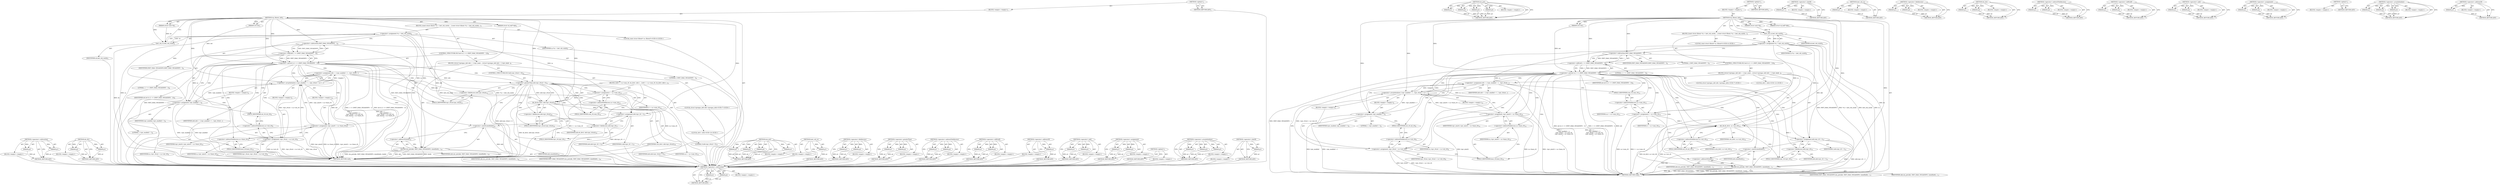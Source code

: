 digraph "&lt;operator&gt;.sizeOf" {
vulnerable_118 [label=<(METHOD,&lt;operator&gt;.subtraction)>];
vulnerable_119 [label=<(PARAM,p1)>];
vulnerable_120 [label=<(PARAM,p2)>];
vulnerable_121 [label=<(BLOCK,&lt;empty&gt;,&lt;empty&gt;)>];
vulnerable_122 [label=<(METHOD_RETURN,ANY)>];
vulnerable_144 [label=<(METHOD,nla_put)>];
vulnerable_145 [label=<(PARAM,p1)>];
vulnerable_146 [label=<(PARAM,p2)>];
vulnerable_147 [label=<(PARAM,p3)>];
vulnerable_148 [label=<(PARAM,p4)>];
vulnerable_149 [label=<(BLOCK,&lt;empty&gt;,&lt;empty&gt;)>];
vulnerable_150 [label=<(METHOD_RETURN,ANY)>];
vulnerable_6 [label=<(METHOD,&lt;global&gt;)<SUB>1</SUB>>];
vulnerable_7 [label=<(BLOCK,&lt;empty&gt;,&lt;empty&gt;)<SUB>1</SUB>>];
vulnerable_8 [label=<(METHOD,tcp_illinois_info)<SUB>1</SUB>>];
vulnerable_9 [label=<(PARAM,struct sock *sk)<SUB>1</SUB>>];
vulnerable_10 [label=<(PARAM,u32 ext)<SUB>1</SUB>>];
vulnerable_11 [label=<(PARAM,struct sk_buff *skb)<SUB>2</SUB>>];
vulnerable_12 [label=<(BLOCK,{
	const struct illinois *ca = inet_csk_ca(sk);...,{
	const struct illinois *ca = inet_csk_ca(sk);...)<SUB>3</SUB>>];
vulnerable_13 [label="<(LOCAL,const struct illinois* ca: illinois*)<SUB>4</SUB>>"];
vulnerable_14 [label=<(&lt;operator&gt;.assignment,*ca = inet_csk_ca(sk))<SUB>4</SUB>>];
vulnerable_15 [label=<(IDENTIFIER,ca,*ca = inet_csk_ca(sk))<SUB>4</SUB>>];
vulnerable_16 [label=<(inet_csk_ca,inet_csk_ca(sk))<SUB>4</SUB>>];
vulnerable_17 [label=<(IDENTIFIER,sk,inet_csk_ca(sk))<SUB>4</SUB>>];
vulnerable_18 [label=<(CONTROL_STRUCTURE,IF,if (ext &amp; (1 &lt;&lt; (INET_DIAG_VEGASINFO - 1))))<SUB>6</SUB>>];
vulnerable_19 [label=<(&lt;operator&gt;.and,ext &amp; (1 &lt;&lt; (INET_DIAG_VEGASINFO - 1)))<SUB>6</SUB>>];
vulnerable_20 [label=<(IDENTIFIER,ext,ext &amp; (1 &lt;&lt; (INET_DIAG_VEGASINFO - 1)))<SUB>6</SUB>>];
vulnerable_21 [label=<(&lt;operator&gt;.shiftLeft,1 &lt;&lt; (INET_DIAG_VEGASINFO - 1))<SUB>6</SUB>>];
vulnerable_22 [label=<(LITERAL,1,1 &lt;&lt; (INET_DIAG_VEGASINFO - 1))<SUB>6</SUB>>];
vulnerable_23 [label=<(&lt;operator&gt;.subtraction,INET_DIAG_VEGASINFO - 1)<SUB>6</SUB>>];
vulnerable_24 [label=<(IDENTIFIER,INET_DIAG_VEGASINFO,INET_DIAG_VEGASINFO - 1)<SUB>6</SUB>>];
vulnerable_25 [label=<(LITERAL,1,INET_DIAG_VEGASINFO - 1)<SUB>6</SUB>>];
vulnerable_26 [label=<(BLOCK,{
		struct tcpvegas_info info = {
			.tcpv_enab...,{
		struct tcpvegas_info info = {
			.tcpv_enab...)<SUB>6</SUB>>];
vulnerable_27 [label="<(LOCAL,struct tcpvegas_info info: tcpvegas_info)<SUB>7</SUB>>"];
vulnerable_28 [label=<(&lt;operator&gt;.assignment,info = {
			.tcpv_enabled = 1,
 			.tcpv_rttcnt...)<SUB>7</SUB>>];
vulnerable_29 [label=<(IDENTIFIER,info,info = {
			.tcpv_enabled = 1,
 			.tcpv_rttcnt...)<SUB>7</SUB>>];
vulnerable_30 [label=<(&lt;operator&gt;.arrayInitializer,{
			.tcpv_enabled = 1,
 			.tcpv_rttcnt = ca-&gt;...)<SUB>7</SUB>>];
vulnerable_31 [label=<(BLOCK,&lt;empty&gt;,&lt;empty&gt;)<SUB>8</SUB>>];
vulnerable_32 [label=<(&lt;operator&gt;.assignment,.tcpv_enabled = 1)<SUB>8</SUB>>];
vulnerable_33 [label=<(IDENTIFIER,tcpv_enabled,.tcpv_enabled = 1)<SUB>8</SUB>>];
vulnerable_34 [label=<(LITERAL,1,.tcpv_enabled = 1)<SUB>8</SUB>>];
vulnerable_35 [label=<(BLOCK,&lt;empty&gt;,&lt;empty&gt;)<SUB>9</SUB>>];
vulnerable_36 [label=<(&lt;operator&gt;.assignment,.tcpv_rttcnt = ca-&gt;cnt_rtt)<SUB>9</SUB>>];
vulnerable_37 [label=<(IDENTIFIER,tcpv_rttcnt,.tcpv_rttcnt = ca-&gt;cnt_rtt)<SUB>9</SUB>>];
vulnerable_38 [label=<(&lt;operator&gt;.indirectFieldAccess,ca-&gt;cnt_rtt)<SUB>9</SUB>>];
vulnerable_39 [label=<(IDENTIFIER,ca,.tcpv_rttcnt = ca-&gt;cnt_rtt)<SUB>9</SUB>>];
vulnerable_40 [label=<(FIELD_IDENTIFIER,cnt_rtt,cnt_rtt)<SUB>9</SUB>>];
vulnerable_41 [label=<(BLOCK,&lt;empty&gt;,&lt;empty&gt;)<SUB>10</SUB>>];
vulnerable_42 [label=<(&lt;operator&gt;.assignment,.tcpv_minrtt = ca-&gt;base_rtt)<SUB>10</SUB>>];
vulnerable_43 [label=<(IDENTIFIER,tcpv_minrtt,.tcpv_minrtt = ca-&gt;base_rtt)<SUB>10</SUB>>];
vulnerable_44 [label=<(&lt;operator&gt;.indirectFieldAccess,ca-&gt;base_rtt)<SUB>10</SUB>>];
vulnerable_45 [label=<(IDENTIFIER,ca,.tcpv_minrtt = ca-&gt;base_rtt)<SUB>10</SUB>>];
vulnerable_46 [label=<(FIELD_IDENTIFIER,base_rtt,base_rtt)<SUB>10</SUB>>];
vulnerable_47 [label="<(LOCAL,u64 t: u64)<SUB>12</SUB>>"];
vulnerable_48 [label=<(&lt;operator&gt;.assignment,t = ca-&gt;sum_rtt)<SUB>12</SUB>>];
vulnerable_49 [label=<(IDENTIFIER,t,t = ca-&gt;sum_rtt)<SUB>12</SUB>>];
vulnerable_50 [label=<(&lt;operator&gt;.indirectFieldAccess,ca-&gt;sum_rtt)<SUB>12</SUB>>];
vulnerable_51 [label=<(IDENTIFIER,ca,t = ca-&gt;sum_rtt)<SUB>12</SUB>>];
vulnerable_52 [label=<(FIELD_IDENTIFIER,sum_rtt,sum_rtt)<SUB>12</SUB>>];
vulnerable_53 [label=<(do_div,do_div(t, ca-&gt;cnt_rtt))<SUB>14</SUB>>];
vulnerable_54 [label=<(IDENTIFIER,t,do_div(t, ca-&gt;cnt_rtt))<SUB>14</SUB>>];
vulnerable_55 [label=<(&lt;operator&gt;.indirectFieldAccess,ca-&gt;cnt_rtt)<SUB>14</SUB>>];
vulnerable_56 [label=<(IDENTIFIER,ca,do_div(t, ca-&gt;cnt_rtt))<SUB>14</SUB>>];
vulnerable_57 [label=<(FIELD_IDENTIFIER,cnt_rtt,cnt_rtt)<SUB>14</SUB>>];
vulnerable_58 [label=<(&lt;operator&gt;.assignment,info.tcpv_rtt = t)<SUB>15</SUB>>];
vulnerable_59 [label=<(&lt;operator&gt;.fieldAccess,info.tcpv_rtt)<SUB>15</SUB>>];
vulnerable_60 [label=<(IDENTIFIER,info,info.tcpv_rtt = t)<SUB>15</SUB>>];
vulnerable_61 [label=<(FIELD_IDENTIFIER,tcpv_rtt,tcpv_rtt)<SUB>15</SUB>>];
vulnerable_62 [label=<(IDENTIFIER,t,info.tcpv_rtt = t)<SUB>15</SUB>>];
vulnerable_63 [label=<(nla_put,nla_put(skb, INET_DIAG_VEGASINFO, sizeof(info),...)<SUB>17</SUB>>];
vulnerable_64 [label=<(IDENTIFIER,skb,nla_put(skb, INET_DIAG_VEGASINFO, sizeof(info),...)<SUB>17</SUB>>];
vulnerable_65 [label=<(IDENTIFIER,INET_DIAG_VEGASINFO,nla_put(skb, INET_DIAG_VEGASINFO, sizeof(info),...)<SUB>17</SUB>>];
vulnerable_66 [label=<(&lt;operator&gt;.sizeOf,sizeof(info))<SUB>17</SUB>>];
vulnerable_67 [label=<(IDENTIFIER,info,sizeof(info))<SUB>17</SUB>>];
vulnerable_68 [label=<(&lt;operator&gt;.addressOf,&amp;info)<SUB>17</SUB>>];
vulnerable_69 [label=<(IDENTIFIER,info,nla_put(skb, INET_DIAG_VEGASINFO, sizeof(info),...)<SUB>17</SUB>>];
vulnerable_70 [label=<(METHOD_RETURN,void)<SUB>1</SUB>>];
vulnerable_72 [label=<(METHOD_RETURN,ANY)<SUB>1</SUB>>];
vulnerable_151 [label=<(METHOD,&lt;operator&gt;.sizeOf)>];
vulnerable_152 [label=<(PARAM,p1)>];
vulnerable_153 [label=<(BLOCK,&lt;empty&gt;,&lt;empty&gt;)>];
vulnerable_154 [label=<(METHOD_RETURN,ANY)>];
vulnerable_104 [label=<(METHOD,inet_csk_ca)>];
vulnerable_105 [label=<(PARAM,p1)>];
vulnerable_106 [label=<(BLOCK,&lt;empty&gt;,&lt;empty&gt;)>];
vulnerable_107 [label=<(METHOD_RETURN,ANY)>];
vulnerable_139 [label=<(METHOD,&lt;operator&gt;.fieldAccess)>];
vulnerable_140 [label=<(PARAM,p1)>];
vulnerable_141 [label=<(PARAM,p2)>];
vulnerable_142 [label=<(BLOCK,&lt;empty&gt;,&lt;empty&gt;)>];
vulnerable_143 [label=<(METHOD_RETURN,ANY)>];
vulnerable_134 [label=<(METHOD,do_div)>];
vulnerable_135 [label=<(PARAM,p1)>];
vulnerable_136 [label=<(PARAM,p2)>];
vulnerable_137 [label=<(BLOCK,&lt;empty&gt;,&lt;empty&gt;)>];
vulnerable_138 [label=<(METHOD_RETURN,ANY)>];
vulnerable_129 [label=<(METHOD,&lt;operator&gt;.indirectFieldAccess)>];
vulnerable_130 [label=<(PARAM,p1)>];
vulnerable_131 [label=<(PARAM,p2)>];
vulnerable_132 [label=<(BLOCK,&lt;empty&gt;,&lt;empty&gt;)>];
vulnerable_133 [label=<(METHOD_RETURN,ANY)>];
vulnerable_113 [label=<(METHOD,&lt;operator&gt;.shiftLeft)>];
vulnerable_114 [label=<(PARAM,p1)>];
vulnerable_115 [label=<(PARAM,p2)>];
vulnerable_116 [label=<(BLOCK,&lt;empty&gt;,&lt;empty&gt;)>];
vulnerable_117 [label=<(METHOD_RETURN,ANY)>];
vulnerable_108 [label=<(METHOD,&lt;operator&gt;.and)>];
vulnerable_109 [label=<(PARAM,p1)>];
vulnerable_110 [label=<(PARAM,p2)>];
vulnerable_111 [label=<(BLOCK,&lt;empty&gt;,&lt;empty&gt;)>];
vulnerable_112 [label=<(METHOD_RETURN,ANY)>];
vulnerable_99 [label=<(METHOD,&lt;operator&gt;.assignment)>];
vulnerable_100 [label=<(PARAM,p1)>];
vulnerable_101 [label=<(PARAM,p2)>];
vulnerable_102 [label=<(BLOCK,&lt;empty&gt;,&lt;empty&gt;)>];
vulnerable_103 [label=<(METHOD_RETURN,ANY)>];
vulnerable_93 [label=<(METHOD,&lt;global&gt;)<SUB>1</SUB>>];
vulnerable_94 [label=<(BLOCK,&lt;empty&gt;,&lt;empty&gt;)>];
vulnerable_95 [label=<(METHOD_RETURN,ANY)>];
vulnerable_123 [label=<(METHOD,&lt;operator&gt;.arrayInitializer)>];
vulnerable_124 [label=<(PARAM,p1)>];
vulnerable_125 [label=<(PARAM,p2)>];
vulnerable_126 [label=<(PARAM,p3)>];
vulnerable_127 [label=<(BLOCK,&lt;empty&gt;,&lt;empty&gt;)>];
vulnerable_128 [label=<(METHOD_RETURN,ANY)>];
vulnerable_155 [label=<(METHOD,&lt;operator&gt;.addressOf)>];
vulnerable_156 [label=<(PARAM,p1)>];
vulnerable_157 [label=<(BLOCK,&lt;empty&gt;,&lt;empty&gt;)>];
vulnerable_158 [label=<(METHOD_RETURN,ANY)>];
fixed_125 [label=<(METHOD,&lt;operator&gt;.subtraction)>];
fixed_126 [label=<(PARAM,p1)>];
fixed_127 [label=<(PARAM,p2)>];
fixed_128 [label=<(BLOCK,&lt;empty&gt;,&lt;empty&gt;)>];
fixed_129 [label=<(METHOD_RETURN,ANY)>];
fixed_151 [label=<(METHOD,do_div)>];
fixed_152 [label=<(PARAM,p1)>];
fixed_153 [label=<(PARAM,p2)>];
fixed_154 [label=<(BLOCK,&lt;empty&gt;,&lt;empty&gt;)>];
fixed_155 [label=<(METHOD_RETURN,ANY)>];
fixed_6 [label=<(METHOD,&lt;global&gt;)<SUB>1</SUB>>];
fixed_7 [label=<(BLOCK,&lt;empty&gt;,&lt;empty&gt;)<SUB>1</SUB>>];
fixed_8 [label=<(METHOD,tcp_illinois_info)<SUB>1</SUB>>];
fixed_9 [label=<(PARAM,struct sock *sk)<SUB>1</SUB>>];
fixed_10 [label=<(PARAM,u32 ext)<SUB>1</SUB>>];
fixed_11 [label=<(PARAM,struct sk_buff *skb)<SUB>2</SUB>>];
fixed_12 [label=<(BLOCK,{
	const struct illinois *ca = inet_csk_ca(sk);...,{
	const struct illinois *ca = inet_csk_ca(sk);...)<SUB>3</SUB>>];
fixed_13 [label="<(LOCAL,const struct illinois* ca: illinois*)<SUB>4</SUB>>"];
fixed_14 [label=<(&lt;operator&gt;.assignment,*ca = inet_csk_ca(sk))<SUB>4</SUB>>];
fixed_15 [label=<(IDENTIFIER,ca,*ca = inet_csk_ca(sk))<SUB>4</SUB>>];
fixed_16 [label=<(inet_csk_ca,inet_csk_ca(sk))<SUB>4</SUB>>];
fixed_17 [label=<(IDENTIFIER,sk,inet_csk_ca(sk))<SUB>4</SUB>>];
fixed_18 [label=<(CONTROL_STRUCTURE,IF,if (ext &amp; (1 &lt;&lt; (INET_DIAG_VEGASINFO - 1))))<SUB>6</SUB>>];
fixed_19 [label=<(&lt;operator&gt;.and,ext &amp; (1 &lt;&lt; (INET_DIAG_VEGASINFO - 1)))<SUB>6</SUB>>];
fixed_20 [label=<(IDENTIFIER,ext,ext &amp; (1 &lt;&lt; (INET_DIAG_VEGASINFO - 1)))<SUB>6</SUB>>];
fixed_21 [label=<(&lt;operator&gt;.shiftLeft,1 &lt;&lt; (INET_DIAG_VEGASINFO - 1))<SUB>6</SUB>>];
fixed_22 [label=<(LITERAL,1,1 &lt;&lt; (INET_DIAG_VEGASINFO - 1))<SUB>6</SUB>>];
fixed_23 [label=<(&lt;operator&gt;.subtraction,INET_DIAG_VEGASINFO - 1)<SUB>6</SUB>>];
fixed_24 [label=<(IDENTIFIER,INET_DIAG_VEGASINFO,INET_DIAG_VEGASINFO - 1)<SUB>6</SUB>>];
fixed_25 [label=<(LITERAL,1,INET_DIAG_VEGASINFO - 1)<SUB>6</SUB>>];
fixed_26 [label=<(BLOCK,{
		struct tcpvegas_info info = {
			.tcpv_enab...,{
		struct tcpvegas_info info = {
			.tcpv_enab...)<SUB>6</SUB>>];
fixed_27 [label="<(LOCAL,struct tcpvegas_info info: tcpvegas_info)<SUB>7</SUB>>"];
fixed_28 [label=<(&lt;operator&gt;.assignment,info = {
			.tcpv_enabled = 1,
 			.tcpv_rttcnt...)<SUB>7</SUB>>];
fixed_29 [label=<(IDENTIFIER,info,info = {
			.tcpv_enabled = 1,
 			.tcpv_rttcnt...)<SUB>7</SUB>>];
fixed_30 [label=<(&lt;operator&gt;.arrayInitializer,{
			.tcpv_enabled = 1,
 			.tcpv_rttcnt = ca-&gt;...)<SUB>7</SUB>>];
fixed_31 [label=<(BLOCK,&lt;empty&gt;,&lt;empty&gt;)<SUB>8</SUB>>];
fixed_32 [label=<(&lt;operator&gt;.assignment,.tcpv_enabled = 1)<SUB>8</SUB>>];
fixed_33 [label=<(IDENTIFIER,tcpv_enabled,.tcpv_enabled = 1)<SUB>8</SUB>>];
fixed_34 [label=<(LITERAL,1,.tcpv_enabled = 1)<SUB>8</SUB>>];
fixed_35 [label=<(BLOCK,&lt;empty&gt;,&lt;empty&gt;)<SUB>9</SUB>>];
fixed_36 [label=<(&lt;operator&gt;.assignment,.tcpv_rttcnt = ca-&gt;cnt_rtt)<SUB>9</SUB>>];
fixed_37 [label=<(IDENTIFIER,tcpv_rttcnt,.tcpv_rttcnt = ca-&gt;cnt_rtt)<SUB>9</SUB>>];
fixed_38 [label=<(&lt;operator&gt;.indirectFieldAccess,ca-&gt;cnt_rtt)<SUB>9</SUB>>];
fixed_39 [label=<(IDENTIFIER,ca,.tcpv_rttcnt = ca-&gt;cnt_rtt)<SUB>9</SUB>>];
fixed_40 [label=<(FIELD_IDENTIFIER,cnt_rtt,cnt_rtt)<SUB>9</SUB>>];
fixed_41 [label=<(BLOCK,&lt;empty&gt;,&lt;empty&gt;)<SUB>10</SUB>>];
fixed_42 [label=<(&lt;operator&gt;.assignment,.tcpv_minrtt = ca-&gt;base_rtt)<SUB>10</SUB>>];
fixed_43 [label=<(IDENTIFIER,tcpv_minrtt,.tcpv_minrtt = ca-&gt;base_rtt)<SUB>10</SUB>>];
fixed_44 [label=<(&lt;operator&gt;.indirectFieldAccess,ca-&gt;base_rtt)<SUB>10</SUB>>];
fixed_45 [label=<(IDENTIFIER,ca,.tcpv_minrtt = ca-&gt;base_rtt)<SUB>10</SUB>>];
fixed_46 [label=<(FIELD_IDENTIFIER,base_rtt,base_rtt)<SUB>10</SUB>>];
fixed_47 [label=<(CONTROL_STRUCTURE,IF,if (info.tcpv_rttcnt &gt; 0))<SUB>13</SUB>>];
fixed_48 [label=<(&lt;operator&gt;.greaterThan,info.tcpv_rttcnt &gt; 0)<SUB>13</SUB>>];
fixed_49 [label=<(&lt;operator&gt;.fieldAccess,info.tcpv_rttcnt)<SUB>13</SUB>>];
fixed_50 [label=<(IDENTIFIER,info,info.tcpv_rttcnt &gt; 0)<SUB>13</SUB>>];
fixed_51 [label=<(FIELD_IDENTIFIER,tcpv_rttcnt,tcpv_rttcnt)<SUB>13</SUB>>];
fixed_52 [label=<(LITERAL,0,info.tcpv_rttcnt &gt; 0)<SUB>13</SUB>>];
fixed_53 [label=<(BLOCK,{
			u64 t = ca-&gt;sum_rtt;
 
			do_div(t, info.t...,{
			u64 t = ca-&gt;sum_rtt;
 
			do_div(t, info.t...)<SUB>13</SUB>>];
fixed_54 [label="<(LOCAL,u64 t: u64)<SUB>14</SUB>>"];
fixed_55 [label=<(&lt;operator&gt;.assignment,t = ca-&gt;sum_rtt)<SUB>14</SUB>>];
fixed_56 [label=<(IDENTIFIER,t,t = ca-&gt;sum_rtt)<SUB>14</SUB>>];
fixed_57 [label=<(&lt;operator&gt;.indirectFieldAccess,ca-&gt;sum_rtt)<SUB>14</SUB>>];
fixed_58 [label=<(IDENTIFIER,ca,t = ca-&gt;sum_rtt)<SUB>14</SUB>>];
fixed_59 [label=<(FIELD_IDENTIFIER,sum_rtt,sum_rtt)<SUB>14</SUB>>];
fixed_60 [label=<(do_div,do_div(t, info.tcpv_rttcnt))<SUB>16</SUB>>];
fixed_61 [label=<(IDENTIFIER,t,do_div(t, info.tcpv_rttcnt))<SUB>16</SUB>>];
fixed_62 [label=<(&lt;operator&gt;.fieldAccess,info.tcpv_rttcnt)<SUB>16</SUB>>];
fixed_63 [label=<(IDENTIFIER,info,do_div(t, info.tcpv_rttcnt))<SUB>16</SUB>>];
fixed_64 [label=<(FIELD_IDENTIFIER,tcpv_rttcnt,tcpv_rttcnt)<SUB>16</SUB>>];
fixed_65 [label=<(&lt;operator&gt;.assignment,info.tcpv_rtt = t)<SUB>17</SUB>>];
fixed_66 [label=<(&lt;operator&gt;.fieldAccess,info.tcpv_rtt)<SUB>17</SUB>>];
fixed_67 [label=<(IDENTIFIER,info,info.tcpv_rtt = t)<SUB>17</SUB>>];
fixed_68 [label=<(FIELD_IDENTIFIER,tcpv_rtt,tcpv_rtt)<SUB>17</SUB>>];
fixed_69 [label=<(IDENTIFIER,t,info.tcpv_rtt = t)<SUB>17</SUB>>];
fixed_70 [label=<(nla_put,nla_put(skb, INET_DIAG_VEGASINFO, sizeof(info),...)<SUB>19</SUB>>];
fixed_71 [label=<(IDENTIFIER,skb,nla_put(skb, INET_DIAG_VEGASINFO, sizeof(info),...)<SUB>19</SUB>>];
fixed_72 [label=<(IDENTIFIER,INET_DIAG_VEGASINFO,nla_put(skb, INET_DIAG_VEGASINFO, sizeof(info),...)<SUB>19</SUB>>];
fixed_73 [label=<(&lt;operator&gt;.sizeOf,sizeof(info))<SUB>19</SUB>>];
fixed_74 [label=<(IDENTIFIER,info,sizeof(info))<SUB>19</SUB>>];
fixed_75 [label=<(&lt;operator&gt;.addressOf,&amp;info)<SUB>19</SUB>>];
fixed_76 [label=<(IDENTIFIER,info,nla_put(skb, INET_DIAG_VEGASINFO, sizeof(info),...)<SUB>19</SUB>>];
fixed_77 [label=<(METHOD_RETURN,void)<SUB>1</SUB>>];
fixed_79 [label=<(METHOD_RETURN,ANY)<SUB>1</SUB>>];
fixed_156 [label=<(METHOD,nla_put)>];
fixed_157 [label=<(PARAM,p1)>];
fixed_158 [label=<(PARAM,p2)>];
fixed_159 [label=<(PARAM,p3)>];
fixed_160 [label=<(PARAM,p4)>];
fixed_161 [label=<(BLOCK,&lt;empty&gt;,&lt;empty&gt;)>];
fixed_162 [label=<(METHOD_RETURN,ANY)>];
fixed_111 [label=<(METHOD,inet_csk_ca)>];
fixed_112 [label=<(PARAM,p1)>];
fixed_113 [label=<(BLOCK,&lt;empty&gt;,&lt;empty&gt;)>];
fixed_114 [label=<(METHOD_RETURN,ANY)>];
fixed_146 [label=<(METHOD,&lt;operator&gt;.fieldAccess)>];
fixed_147 [label=<(PARAM,p1)>];
fixed_148 [label=<(PARAM,p2)>];
fixed_149 [label=<(BLOCK,&lt;empty&gt;,&lt;empty&gt;)>];
fixed_150 [label=<(METHOD_RETURN,ANY)>];
fixed_141 [label=<(METHOD,&lt;operator&gt;.greaterThan)>];
fixed_142 [label=<(PARAM,p1)>];
fixed_143 [label=<(PARAM,p2)>];
fixed_144 [label=<(BLOCK,&lt;empty&gt;,&lt;empty&gt;)>];
fixed_145 [label=<(METHOD_RETURN,ANY)>];
fixed_136 [label=<(METHOD,&lt;operator&gt;.indirectFieldAccess)>];
fixed_137 [label=<(PARAM,p1)>];
fixed_138 [label=<(PARAM,p2)>];
fixed_139 [label=<(BLOCK,&lt;empty&gt;,&lt;empty&gt;)>];
fixed_140 [label=<(METHOD_RETURN,ANY)>];
fixed_120 [label=<(METHOD,&lt;operator&gt;.shiftLeft)>];
fixed_121 [label=<(PARAM,p1)>];
fixed_122 [label=<(PARAM,p2)>];
fixed_123 [label=<(BLOCK,&lt;empty&gt;,&lt;empty&gt;)>];
fixed_124 [label=<(METHOD_RETURN,ANY)>];
fixed_167 [label=<(METHOD,&lt;operator&gt;.addressOf)>];
fixed_168 [label=<(PARAM,p1)>];
fixed_169 [label=<(BLOCK,&lt;empty&gt;,&lt;empty&gt;)>];
fixed_170 [label=<(METHOD_RETURN,ANY)>];
fixed_115 [label=<(METHOD,&lt;operator&gt;.and)>];
fixed_116 [label=<(PARAM,p1)>];
fixed_117 [label=<(PARAM,p2)>];
fixed_118 [label=<(BLOCK,&lt;empty&gt;,&lt;empty&gt;)>];
fixed_119 [label=<(METHOD_RETURN,ANY)>];
fixed_106 [label=<(METHOD,&lt;operator&gt;.assignment)>];
fixed_107 [label=<(PARAM,p1)>];
fixed_108 [label=<(PARAM,p2)>];
fixed_109 [label=<(BLOCK,&lt;empty&gt;,&lt;empty&gt;)>];
fixed_110 [label=<(METHOD_RETURN,ANY)>];
fixed_100 [label=<(METHOD,&lt;global&gt;)<SUB>1</SUB>>];
fixed_101 [label=<(BLOCK,&lt;empty&gt;,&lt;empty&gt;)>];
fixed_102 [label=<(METHOD_RETURN,ANY)>];
fixed_130 [label=<(METHOD,&lt;operator&gt;.arrayInitializer)>];
fixed_131 [label=<(PARAM,p1)>];
fixed_132 [label=<(PARAM,p2)>];
fixed_133 [label=<(PARAM,p3)>];
fixed_134 [label=<(BLOCK,&lt;empty&gt;,&lt;empty&gt;)>];
fixed_135 [label=<(METHOD_RETURN,ANY)>];
fixed_163 [label=<(METHOD,&lt;operator&gt;.sizeOf)>];
fixed_164 [label=<(PARAM,p1)>];
fixed_165 [label=<(BLOCK,&lt;empty&gt;,&lt;empty&gt;)>];
fixed_166 [label=<(METHOD_RETURN,ANY)>];
vulnerable_118 -> vulnerable_119  [key=0, label="AST: "];
vulnerable_118 -> vulnerable_119  [key=1, label="DDG: "];
vulnerable_118 -> vulnerable_121  [key=0, label="AST: "];
vulnerable_118 -> vulnerable_120  [key=0, label="AST: "];
vulnerable_118 -> vulnerable_120  [key=1, label="DDG: "];
vulnerable_118 -> vulnerable_122  [key=0, label="AST: "];
vulnerable_118 -> vulnerable_122  [key=1, label="CFG: "];
vulnerable_119 -> vulnerable_122  [key=0, label="DDG: p1"];
vulnerable_120 -> vulnerable_122  [key=0, label="DDG: p2"];
vulnerable_144 -> vulnerable_145  [key=0, label="AST: "];
vulnerable_144 -> vulnerable_145  [key=1, label="DDG: "];
vulnerable_144 -> vulnerable_149  [key=0, label="AST: "];
vulnerable_144 -> vulnerable_146  [key=0, label="AST: "];
vulnerable_144 -> vulnerable_146  [key=1, label="DDG: "];
vulnerable_144 -> vulnerable_150  [key=0, label="AST: "];
vulnerable_144 -> vulnerable_150  [key=1, label="CFG: "];
vulnerable_144 -> vulnerable_147  [key=0, label="AST: "];
vulnerable_144 -> vulnerable_147  [key=1, label="DDG: "];
vulnerable_144 -> vulnerable_148  [key=0, label="AST: "];
vulnerable_144 -> vulnerable_148  [key=1, label="DDG: "];
vulnerable_145 -> vulnerable_150  [key=0, label="DDG: p1"];
vulnerable_146 -> vulnerable_150  [key=0, label="DDG: p2"];
vulnerable_147 -> vulnerable_150  [key=0, label="DDG: p3"];
vulnerable_148 -> vulnerable_150  [key=0, label="DDG: p4"];
vulnerable_6 -> vulnerable_7  [key=0, label="AST: "];
vulnerable_6 -> vulnerable_72  [key=0, label="AST: "];
vulnerable_6 -> vulnerable_72  [key=1, label="CFG: "];
vulnerable_7 -> vulnerable_8  [key=0, label="AST: "];
vulnerable_8 -> vulnerable_9  [key=0, label="AST: "];
vulnerable_8 -> vulnerable_9  [key=1, label="DDG: "];
vulnerable_8 -> vulnerable_10  [key=0, label="AST: "];
vulnerable_8 -> vulnerable_10  [key=1, label="DDG: "];
vulnerable_8 -> vulnerable_11  [key=0, label="AST: "];
vulnerable_8 -> vulnerable_11  [key=1, label="DDG: "];
vulnerable_8 -> vulnerable_12  [key=0, label="AST: "];
vulnerable_8 -> vulnerable_70  [key=0, label="AST: "];
vulnerable_8 -> vulnerable_16  [key=0, label="CFG: "];
vulnerable_8 -> vulnerable_16  [key=1, label="DDG: "];
vulnerable_8 -> vulnerable_19  [key=0, label="DDG: "];
vulnerable_8 -> vulnerable_58  [key=0, label="DDG: "];
vulnerable_8 -> vulnerable_21  [key=0, label="DDG: "];
vulnerable_8 -> vulnerable_53  [key=0, label="DDG: "];
vulnerable_8 -> vulnerable_63  [key=0, label="DDG: "];
vulnerable_8 -> vulnerable_23  [key=0, label="DDG: "];
vulnerable_8 -> vulnerable_30  [key=0, label="DDG: "];
vulnerable_8 -> vulnerable_32  [key=0, label="DDG: "];
vulnerable_9 -> vulnerable_16  [key=0, label="DDG: sk"];
vulnerable_10 -> vulnerable_19  [key=0, label="DDG: ext"];
vulnerable_11 -> vulnerable_63  [key=0, label="DDG: skb"];
vulnerable_12 -> vulnerable_13  [key=0, label="AST: "];
vulnerable_12 -> vulnerable_14  [key=0, label="AST: "];
vulnerable_12 -> vulnerable_18  [key=0, label="AST: "];
vulnerable_14 -> vulnerable_15  [key=0, label="AST: "];
vulnerable_14 -> vulnerable_16  [key=0, label="AST: "];
vulnerable_14 -> vulnerable_23  [key=0, label="CFG: "];
vulnerable_14 -> vulnerable_70  [key=0, label="DDG: ca"];
vulnerable_14 -> vulnerable_70  [key=1, label="DDG: inet_csk_ca(sk)"];
vulnerable_14 -> vulnerable_70  [key=2, label="DDG: *ca = inet_csk_ca(sk)"];
vulnerable_14 -> vulnerable_48  [key=0, label="DDG: ca"];
vulnerable_14 -> vulnerable_53  [key=0, label="DDG: ca"];
vulnerable_14 -> vulnerable_36  [key=0, label="DDG: ca"];
vulnerable_14 -> vulnerable_42  [key=0, label="DDG: ca"];
vulnerable_16 -> vulnerable_17  [key=0, label="AST: "];
vulnerable_16 -> vulnerable_14  [key=0, label="CFG: "];
vulnerable_16 -> vulnerable_14  [key=1, label="DDG: sk"];
vulnerable_16 -> vulnerable_70  [key=0, label="DDG: sk"];
vulnerable_18 -> vulnerable_19  [key=0, label="AST: "];
vulnerable_18 -> vulnerable_26  [key=0, label="AST: "];
vulnerable_19 -> vulnerable_20  [key=0, label="AST: "];
vulnerable_19 -> vulnerable_21  [key=0, label="AST: "];
vulnerable_19 -> vulnerable_70  [key=0, label="CFG: "];
vulnerable_19 -> vulnerable_70  [key=1, label="DDG: ext"];
vulnerable_19 -> vulnerable_70  [key=2, label="DDG: 1 &lt;&lt; (INET_DIAG_VEGASINFO - 1)"];
vulnerable_19 -> vulnerable_70  [key=3, label="DDG: ext &amp; (1 &lt;&lt; (INET_DIAG_VEGASINFO - 1))"];
vulnerable_19 -> vulnerable_32  [key=0, label="CFG: "];
vulnerable_19 -> vulnerable_32  [key=1, label="CDG: "];
vulnerable_19 -> vulnerable_30  [key=0, label="CDG: "];
vulnerable_19 -> vulnerable_48  [key=0, label="CDG: "];
vulnerable_19 -> vulnerable_58  [key=0, label="CDG: "];
vulnerable_19 -> vulnerable_68  [key=0, label="CDG: "];
vulnerable_19 -> vulnerable_61  [key=0, label="CDG: "];
vulnerable_19 -> vulnerable_42  [key=0, label="CDG: "];
vulnerable_19 -> vulnerable_57  [key=0, label="CDG: "];
vulnerable_19 -> vulnerable_28  [key=0, label="CDG: "];
vulnerable_19 -> vulnerable_66  [key=0, label="CDG: "];
vulnerable_19 -> vulnerable_36  [key=0, label="CDG: "];
vulnerable_19 -> vulnerable_52  [key=0, label="CDG: "];
vulnerable_19 -> vulnerable_46  [key=0, label="CDG: "];
vulnerable_19 -> vulnerable_53  [key=0, label="CDG: "];
vulnerable_19 -> vulnerable_38  [key=0, label="CDG: "];
vulnerable_19 -> vulnerable_63  [key=0, label="CDG: "];
vulnerable_19 -> vulnerable_40  [key=0, label="CDG: "];
vulnerable_19 -> vulnerable_50  [key=0, label="CDG: "];
vulnerable_19 -> vulnerable_59  [key=0, label="CDG: "];
vulnerable_19 -> vulnerable_44  [key=0, label="CDG: "];
vulnerable_19 -> vulnerable_55  [key=0, label="CDG: "];
vulnerable_21 -> vulnerable_22  [key=0, label="AST: "];
vulnerable_21 -> vulnerable_23  [key=0, label="AST: "];
vulnerable_21 -> vulnerable_19  [key=0, label="CFG: "];
vulnerable_21 -> vulnerable_19  [key=1, label="DDG: 1"];
vulnerable_21 -> vulnerable_19  [key=2, label="DDG: INET_DIAG_VEGASINFO - 1"];
vulnerable_21 -> vulnerable_70  [key=0, label="DDG: INET_DIAG_VEGASINFO - 1"];
vulnerable_23 -> vulnerable_24  [key=0, label="AST: "];
vulnerable_23 -> vulnerable_25  [key=0, label="AST: "];
vulnerable_23 -> vulnerable_21  [key=0, label="CFG: "];
vulnerable_23 -> vulnerable_21  [key=1, label="DDG: INET_DIAG_VEGASINFO"];
vulnerable_23 -> vulnerable_21  [key=2, label="DDG: 1"];
vulnerable_23 -> vulnerable_63  [key=0, label="DDG: INET_DIAG_VEGASINFO"];
vulnerable_26 -> vulnerable_27  [key=0, label="AST: "];
vulnerable_26 -> vulnerable_28  [key=0, label="AST: "];
vulnerable_26 -> vulnerable_47  [key=0, label="AST: "];
vulnerable_26 -> vulnerable_48  [key=0, label="AST: "];
vulnerable_26 -> vulnerable_53  [key=0, label="AST: "];
vulnerable_26 -> vulnerable_58  [key=0, label="AST: "];
vulnerable_26 -> vulnerable_63  [key=0, label="AST: "];
vulnerable_28 -> vulnerable_29  [key=0, label="AST: "];
vulnerable_28 -> vulnerable_30  [key=0, label="AST: "];
vulnerable_28 -> vulnerable_52  [key=0, label="CFG: "];
vulnerable_28 -> vulnerable_70  [key=0, label="DDG: {
			.tcpv_enabled = 1,
 			.tcpv_rttcnt = ca-&gt;cnt_rtt,
 			.tcpv_minrtt = ca-&gt;base_rtt,
 		}"];
vulnerable_28 -> vulnerable_70  [key=1, label="DDG: info = {
			.tcpv_enabled = 1,
 			.tcpv_rttcnt = ca-&gt;cnt_rtt,
 			.tcpv_minrtt = ca-&gt;base_rtt,
 		}"];
vulnerable_30 -> vulnerable_31  [key=0, label="AST: "];
vulnerable_30 -> vulnerable_35  [key=0, label="AST: "];
vulnerable_30 -> vulnerable_41  [key=0, label="AST: "];
vulnerable_30 -> vulnerable_28  [key=0, label="CFG: "];
vulnerable_30 -> vulnerable_28  [key=1, label="DDG: &lt;empty&gt;"];
vulnerable_30 -> vulnerable_28  [key=2, label="DDG: "];
vulnerable_31 -> vulnerable_32  [key=0, label="AST: "];
vulnerable_32 -> vulnerable_33  [key=0, label="AST: "];
vulnerable_32 -> vulnerable_34  [key=0, label="AST: "];
vulnerable_32 -> vulnerable_40  [key=0, label="CFG: "];
vulnerable_32 -> vulnerable_70  [key=0, label="DDG: .tcpv_enabled = 1"];
vulnerable_32 -> vulnerable_70  [key=1, label="DDG: tcpv_enabled"];
vulnerable_32 -> vulnerable_30  [key=0, label="DDG: .tcpv_enabled = 1"];
vulnerable_35 -> vulnerable_36  [key=0, label="AST: "];
vulnerable_36 -> vulnerable_37  [key=0, label="AST: "];
vulnerable_36 -> vulnerable_38  [key=0, label="AST: "];
vulnerable_36 -> vulnerable_46  [key=0, label="CFG: "];
vulnerable_36 -> vulnerable_70  [key=0, label="DDG: .tcpv_rttcnt = ca-&gt;cnt_rtt"];
vulnerable_36 -> vulnerable_70  [key=1, label="DDG: tcpv_rttcnt"];
vulnerable_36 -> vulnerable_30  [key=0, label="DDG: .tcpv_rttcnt = ca-&gt;cnt_rtt"];
vulnerable_38 -> vulnerable_39  [key=0, label="AST: "];
vulnerable_38 -> vulnerable_40  [key=0, label="AST: "];
vulnerable_38 -> vulnerable_36  [key=0, label="CFG: "];
vulnerable_40 -> vulnerable_38  [key=0, label="CFG: "];
vulnerable_41 -> vulnerable_42  [key=0, label="AST: "];
vulnerable_42 -> vulnerable_43  [key=0, label="AST: "];
vulnerable_42 -> vulnerable_44  [key=0, label="AST: "];
vulnerable_42 -> vulnerable_30  [key=0, label="CFG: "];
vulnerable_42 -> vulnerable_30  [key=1, label="DDG: .tcpv_minrtt = ca-&gt;base_rtt"];
vulnerable_42 -> vulnerable_70  [key=0, label="DDG: ca-&gt;base_rtt"];
vulnerable_42 -> vulnerable_70  [key=1, label="DDG: .tcpv_minrtt = ca-&gt;base_rtt"];
vulnerable_42 -> vulnerable_70  [key=2, label="DDG: tcpv_minrtt"];
vulnerable_44 -> vulnerable_45  [key=0, label="AST: "];
vulnerable_44 -> vulnerable_46  [key=0, label="AST: "];
vulnerable_44 -> vulnerable_42  [key=0, label="CFG: "];
vulnerable_46 -> vulnerable_44  [key=0, label="CFG: "];
vulnerable_48 -> vulnerable_49  [key=0, label="AST: "];
vulnerable_48 -> vulnerable_50  [key=0, label="AST: "];
vulnerable_48 -> vulnerable_57  [key=0, label="CFG: "];
vulnerable_48 -> vulnerable_70  [key=0, label="DDG: ca-&gt;sum_rtt"];
vulnerable_48 -> vulnerable_70  [key=1, label="DDG: t = ca-&gt;sum_rtt"];
vulnerable_48 -> vulnerable_53  [key=0, label="DDG: t"];
vulnerable_50 -> vulnerable_51  [key=0, label="AST: "];
vulnerable_50 -> vulnerable_52  [key=0, label="AST: "];
vulnerable_50 -> vulnerable_48  [key=0, label="CFG: "];
vulnerable_52 -> vulnerable_50  [key=0, label="CFG: "];
vulnerable_53 -> vulnerable_54  [key=0, label="AST: "];
vulnerable_53 -> vulnerable_55  [key=0, label="AST: "];
vulnerable_53 -> vulnerable_61  [key=0, label="CFG: "];
vulnerable_53 -> vulnerable_70  [key=0, label="DDG: ca-&gt;cnt_rtt"];
vulnerable_53 -> vulnerable_70  [key=1, label="DDG: do_div(t, ca-&gt;cnt_rtt)"];
vulnerable_53 -> vulnerable_58  [key=0, label="DDG: t"];
vulnerable_55 -> vulnerable_56  [key=0, label="AST: "];
vulnerable_55 -> vulnerable_57  [key=0, label="AST: "];
vulnerable_55 -> vulnerable_53  [key=0, label="CFG: "];
vulnerable_57 -> vulnerable_55  [key=0, label="CFG: "];
vulnerable_58 -> vulnerable_59  [key=0, label="AST: "];
vulnerable_58 -> vulnerable_62  [key=0, label="AST: "];
vulnerable_58 -> vulnerable_66  [key=0, label="CFG: "];
vulnerable_58 -> vulnerable_70  [key=0, label="DDG: t"];
vulnerable_58 -> vulnerable_70  [key=1, label="DDG: info.tcpv_rtt = t"];
vulnerable_59 -> vulnerable_60  [key=0, label="AST: "];
vulnerable_59 -> vulnerable_61  [key=0, label="AST: "];
vulnerable_59 -> vulnerable_58  [key=0, label="CFG: "];
vulnerable_61 -> vulnerable_59  [key=0, label="CFG: "];
vulnerable_63 -> vulnerable_64  [key=0, label="AST: "];
vulnerable_63 -> vulnerable_65  [key=0, label="AST: "];
vulnerable_63 -> vulnerable_66  [key=0, label="AST: "];
vulnerable_63 -> vulnerable_68  [key=0, label="AST: "];
vulnerable_63 -> vulnerable_70  [key=0, label="CFG: "];
vulnerable_63 -> vulnerable_70  [key=1, label="DDG: skb"];
vulnerable_63 -> vulnerable_70  [key=2, label="DDG: INET_DIAG_VEGASINFO"];
vulnerable_63 -> vulnerable_70  [key=3, label="DDG: &amp;info"];
vulnerable_63 -> vulnerable_70  [key=4, label="DDG: nla_put(skb, INET_DIAG_VEGASINFO, sizeof(info), &amp;info)"];
vulnerable_66 -> vulnerable_67  [key=0, label="AST: "];
vulnerable_66 -> vulnerable_68  [key=0, label="CFG: "];
vulnerable_66 -> vulnerable_70  [key=0, label="DDG: info"];
vulnerable_68 -> vulnerable_69  [key=0, label="AST: "];
vulnerable_68 -> vulnerable_63  [key=0, label="CFG: "];
vulnerable_151 -> vulnerable_152  [key=0, label="AST: "];
vulnerable_151 -> vulnerable_152  [key=1, label="DDG: "];
vulnerable_151 -> vulnerable_153  [key=0, label="AST: "];
vulnerable_151 -> vulnerable_154  [key=0, label="AST: "];
vulnerable_151 -> vulnerable_154  [key=1, label="CFG: "];
vulnerable_152 -> vulnerable_154  [key=0, label="DDG: p1"];
vulnerable_104 -> vulnerable_105  [key=0, label="AST: "];
vulnerable_104 -> vulnerable_105  [key=1, label="DDG: "];
vulnerable_104 -> vulnerable_106  [key=0, label="AST: "];
vulnerable_104 -> vulnerable_107  [key=0, label="AST: "];
vulnerable_104 -> vulnerable_107  [key=1, label="CFG: "];
vulnerable_105 -> vulnerable_107  [key=0, label="DDG: p1"];
vulnerable_139 -> vulnerable_140  [key=0, label="AST: "];
vulnerable_139 -> vulnerable_140  [key=1, label="DDG: "];
vulnerable_139 -> vulnerable_142  [key=0, label="AST: "];
vulnerable_139 -> vulnerable_141  [key=0, label="AST: "];
vulnerable_139 -> vulnerable_141  [key=1, label="DDG: "];
vulnerable_139 -> vulnerable_143  [key=0, label="AST: "];
vulnerable_139 -> vulnerable_143  [key=1, label="CFG: "];
vulnerable_140 -> vulnerable_143  [key=0, label="DDG: p1"];
vulnerable_141 -> vulnerable_143  [key=0, label="DDG: p2"];
vulnerable_134 -> vulnerable_135  [key=0, label="AST: "];
vulnerable_134 -> vulnerable_135  [key=1, label="DDG: "];
vulnerable_134 -> vulnerable_137  [key=0, label="AST: "];
vulnerable_134 -> vulnerable_136  [key=0, label="AST: "];
vulnerable_134 -> vulnerable_136  [key=1, label="DDG: "];
vulnerable_134 -> vulnerable_138  [key=0, label="AST: "];
vulnerable_134 -> vulnerable_138  [key=1, label="CFG: "];
vulnerable_135 -> vulnerable_138  [key=0, label="DDG: p1"];
vulnerable_136 -> vulnerable_138  [key=0, label="DDG: p2"];
vulnerable_129 -> vulnerable_130  [key=0, label="AST: "];
vulnerable_129 -> vulnerable_130  [key=1, label="DDG: "];
vulnerable_129 -> vulnerable_132  [key=0, label="AST: "];
vulnerable_129 -> vulnerable_131  [key=0, label="AST: "];
vulnerable_129 -> vulnerable_131  [key=1, label="DDG: "];
vulnerable_129 -> vulnerable_133  [key=0, label="AST: "];
vulnerable_129 -> vulnerable_133  [key=1, label="CFG: "];
vulnerable_130 -> vulnerable_133  [key=0, label="DDG: p1"];
vulnerable_131 -> vulnerable_133  [key=0, label="DDG: p2"];
vulnerable_113 -> vulnerable_114  [key=0, label="AST: "];
vulnerable_113 -> vulnerable_114  [key=1, label="DDG: "];
vulnerable_113 -> vulnerable_116  [key=0, label="AST: "];
vulnerable_113 -> vulnerable_115  [key=0, label="AST: "];
vulnerable_113 -> vulnerable_115  [key=1, label="DDG: "];
vulnerable_113 -> vulnerable_117  [key=0, label="AST: "];
vulnerable_113 -> vulnerable_117  [key=1, label="CFG: "];
vulnerable_114 -> vulnerable_117  [key=0, label="DDG: p1"];
vulnerable_115 -> vulnerable_117  [key=0, label="DDG: p2"];
vulnerable_108 -> vulnerable_109  [key=0, label="AST: "];
vulnerable_108 -> vulnerable_109  [key=1, label="DDG: "];
vulnerable_108 -> vulnerable_111  [key=0, label="AST: "];
vulnerable_108 -> vulnerable_110  [key=0, label="AST: "];
vulnerable_108 -> vulnerable_110  [key=1, label="DDG: "];
vulnerable_108 -> vulnerable_112  [key=0, label="AST: "];
vulnerable_108 -> vulnerable_112  [key=1, label="CFG: "];
vulnerable_109 -> vulnerable_112  [key=0, label="DDG: p1"];
vulnerable_110 -> vulnerable_112  [key=0, label="DDG: p2"];
vulnerable_99 -> vulnerable_100  [key=0, label="AST: "];
vulnerable_99 -> vulnerable_100  [key=1, label="DDG: "];
vulnerable_99 -> vulnerable_102  [key=0, label="AST: "];
vulnerable_99 -> vulnerable_101  [key=0, label="AST: "];
vulnerable_99 -> vulnerable_101  [key=1, label="DDG: "];
vulnerable_99 -> vulnerable_103  [key=0, label="AST: "];
vulnerable_99 -> vulnerable_103  [key=1, label="CFG: "];
vulnerable_100 -> vulnerable_103  [key=0, label="DDG: p1"];
vulnerable_101 -> vulnerable_103  [key=0, label="DDG: p2"];
vulnerable_93 -> vulnerable_94  [key=0, label="AST: "];
vulnerable_93 -> vulnerable_95  [key=0, label="AST: "];
vulnerable_93 -> vulnerable_95  [key=1, label="CFG: "];
vulnerable_123 -> vulnerable_124  [key=0, label="AST: "];
vulnerable_123 -> vulnerable_124  [key=1, label="DDG: "];
vulnerable_123 -> vulnerable_127  [key=0, label="AST: "];
vulnerable_123 -> vulnerable_125  [key=0, label="AST: "];
vulnerable_123 -> vulnerable_125  [key=1, label="DDG: "];
vulnerable_123 -> vulnerable_128  [key=0, label="AST: "];
vulnerable_123 -> vulnerable_128  [key=1, label="CFG: "];
vulnerable_123 -> vulnerable_126  [key=0, label="AST: "];
vulnerable_123 -> vulnerable_126  [key=1, label="DDG: "];
vulnerable_124 -> vulnerable_128  [key=0, label="DDG: p1"];
vulnerable_125 -> vulnerable_128  [key=0, label="DDG: p2"];
vulnerable_126 -> vulnerable_128  [key=0, label="DDG: p3"];
vulnerable_155 -> vulnerable_156  [key=0, label="AST: "];
vulnerable_155 -> vulnerable_156  [key=1, label="DDG: "];
vulnerable_155 -> vulnerable_157  [key=0, label="AST: "];
vulnerable_155 -> vulnerable_158  [key=0, label="AST: "];
vulnerable_155 -> vulnerable_158  [key=1, label="CFG: "];
vulnerable_156 -> vulnerable_158  [key=0, label="DDG: p1"];
fixed_125 -> fixed_126  [key=0, label="AST: "];
fixed_125 -> fixed_126  [key=1, label="DDG: "];
fixed_125 -> fixed_128  [key=0, label="AST: "];
fixed_125 -> fixed_127  [key=0, label="AST: "];
fixed_125 -> fixed_127  [key=1, label="DDG: "];
fixed_125 -> fixed_129  [key=0, label="AST: "];
fixed_125 -> fixed_129  [key=1, label="CFG: "];
fixed_126 -> fixed_129  [key=0, label="DDG: p1"];
fixed_127 -> fixed_129  [key=0, label="DDG: p2"];
fixed_128 -> vulnerable_118  [key=0];
fixed_129 -> vulnerable_118  [key=0];
fixed_151 -> fixed_152  [key=0, label="AST: "];
fixed_151 -> fixed_152  [key=1, label="DDG: "];
fixed_151 -> fixed_154  [key=0, label="AST: "];
fixed_151 -> fixed_153  [key=0, label="AST: "];
fixed_151 -> fixed_153  [key=1, label="DDG: "];
fixed_151 -> fixed_155  [key=0, label="AST: "];
fixed_151 -> fixed_155  [key=1, label="CFG: "];
fixed_152 -> fixed_155  [key=0, label="DDG: p1"];
fixed_153 -> fixed_155  [key=0, label="DDG: p2"];
fixed_154 -> vulnerable_118  [key=0];
fixed_155 -> vulnerable_118  [key=0];
fixed_6 -> fixed_7  [key=0, label="AST: "];
fixed_6 -> fixed_79  [key=0, label="AST: "];
fixed_6 -> fixed_79  [key=1, label="CFG: "];
fixed_7 -> fixed_8  [key=0, label="AST: "];
fixed_8 -> fixed_9  [key=0, label="AST: "];
fixed_8 -> fixed_9  [key=1, label="DDG: "];
fixed_8 -> fixed_10  [key=0, label="AST: "];
fixed_8 -> fixed_10  [key=1, label="DDG: "];
fixed_8 -> fixed_11  [key=0, label="AST: "];
fixed_8 -> fixed_11  [key=1, label="DDG: "];
fixed_8 -> fixed_12  [key=0, label="AST: "];
fixed_8 -> fixed_77  [key=0, label="AST: "];
fixed_8 -> fixed_16  [key=0, label="CFG: "];
fixed_8 -> fixed_16  [key=1, label="DDG: "];
fixed_8 -> fixed_19  [key=0, label="DDG: "];
fixed_8 -> fixed_21  [key=0, label="DDG: "];
fixed_8 -> fixed_70  [key=0, label="DDG: "];
fixed_8 -> fixed_23  [key=0, label="DDG: "];
fixed_8 -> fixed_30  [key=0, label="DDG: "];
fixed_8 -> fixed_48  [key=0, label="DDG: "];
fixed_8 -> fixed_65  [key=0, label="DDG: "];
fixed_8 -> fixed_32  [key=0, label="DDG: "];
fixed_8 -> fixed_60  [key=0, label="DDG: "];
fixed_9 -> fixed_16  [key=0, label="DDG: sk"];
fixed_10 -> fixed_19  [key=0, label="DDG: ext"];
fixed_11 -> fixed_70  [key=0, label="DDG: skb"];
fixed_12 -> fixed_13  [key=0, label="AST: "];
fixed_12 -> fixed_14  [key=0, label="AST: "];
fixed_12 -> fixed_18  [key=0, label="AST: "];
fixed_13 -> vulnerable_118  [key=0];
fixed_14 -> fixed_15  [key=0, label="AST: "];
fixed_14 -> fixed_16  [key=0, label="AST: "];
fixed_14 -> fixed_23  [key=0, label="CFG: "];
fixed_14 -> fixed_77  [key=0, label="DDG: ca"];
fixed_14 -> fixed_77  [key=1, label="DDG: inet_csk_ca(sk)"];
fixed_14 -> fixed_77  [key=2, label="DDG: *ca = inet_csk_ca(sk)"];
fixed_14 -> fixed_55  [key=0, label="DDG: ca"];
fixed_14 -> fixed_36  [key=0, label="DDG: ca"];
fixed_14 -> fixed_42  [key=0, label="DDG: ca"];
fixed_15 -> vulnerable_118  [key=0];
fixed_16 -> fixed_17  [key=0, label="AST: "];
fixed_16 -> fixed_14  [key=0, label="CFG: "];
fixed_16 -> fixed_14  [key=1, label="DDG: sk"];
fixed_16 -> fixed_77  [key=0, label="DDG: sk"];
fixed_17 -> vulnerable_118  [key=0];
fixed_18 -> fixed_19  [key=0, label="AST: "];
fixed_18 -> fixed_26  [key=0, label="AST: "];
fixed_19 -> fixed_20  [key=0, label="AST: "];
fixed_19 -> fixed_21  [key=0, label="AST: "];
fixed_19 -> fixed_77  [key=0, label="CFG: "];
fixed_19 -> fixed_77  [key=1, label="DDG: ext"];
fixed_19 -> fixed_77  [key=2, label="DDG: 1 &lt;&lt; (INET_DIAG_VEGASINFO - 1)"];
fixed_19 -> fixed_77  [key=3, label="DDG: ext &amp; (1 &lt;&lt; (INET_DIAG_VEGASINFO - 1))"];
fixed_19 -> fixed_32  [key=0, label="CFG: "];
fixed_19 -> fixed_32  [key=1, label="CDG: "];
fixed_19 -> fixed_30  [key=0, label="CDG: "];
fixed_19 -> fixed_48  [key=0, label="CDG: "];
fixed_19 -> fixed_49  [key=0, label="CDG: "];
fixed_19 -> fixed_73  [key=0, label="CDG: "];
fixed_19 -> fixed_42  [key=0, label="CDG: "];
fixed_19 -> fixed_51  [key=0, label="CDG: "];
fixed_19 -> fixed_28  [key=0, label="CDG: "];
fixed_19 -> fixed_36  [key=0, label="CDG: "];
fixed_19 -> fixed_75  [key=0, label="CDG: "];
fixed_19 -> fixed_46  [key=0, label="CDG: "];
fixed_19 -> fixed_38  [key=0, label="CDG: "];
fixed_19 -> fixed_70  [key=0, label="CDG: "];
fixed_19 -> fixed_40  [key=0, label="CDG: "];
fixed_19 -> fixed_44  [key=0, label="CDG: "];
fixed_20 -> vulnerable_118  [key=0];
fixed_21 -> fixed_22  [key=0, label="AST: "];
fixed_21 -> fixed_23  [key=0, label="AST: "];
fixed_21 -> fixed_19  [key=0, label="CFG: "];
fixed_21 -> fixed_19  [key=1, label="DDG: 1"];
fixed_21 -> fixed_19  [key=2, label="DDG: INET_DIAG_VEGASINFO - 1"];
fixed_21 -> fixed_77  [key=0, label="DDG: INET_DIAG_VEGASINFO - 1"];
fixed_22 -> vulnerable_118  [key=0];
fixed_23 -> fixed_24  [key=0, label="AST: "];
fixed_23 -> fixed_25  [key=0, label="AST: "];
fixed_23 -> fixed_21  [key=0, label="CFG: "];
fixed_23 -> fixed_21  [key=1, label="DDG: INET_DIAG_VEGASINFO"];
fixed_23 -> fixed_21  [key=2, label="DDG: 1"];
fixed_23 -> fixed_70  [key=0, label="DDG: INET_DIAG_VEGASINFO"];
fixed_24 -> vulnerable_118  [key=0];
fixed_25 -> vulnerable_118  [key=0];
fixed_26 -> fixed_27  [key=0, label="AST: "];
fixed_26 -> fixed_28  [key=0, label="AST: "];
fixed_26 -> fixed_47  [key=0, label="AST: "];
fixed_26 -> fixed_70  [key=0, label="AST: "];
fixed_27 -> vulnerable_118  [key=0];
fixed_28 -> fixed_29  [key=0, label="AST: "];
fixed_28 -> fixed_30  [key=0, label="AST: "];
fixed_28 -> fixed_51  [key=0, label="CFG: "];
fixed_28 -> fixed_77  [key=0, label="DDG: {
			.tcpv_enabled = 1,
 			.tcpv_rttcnt = ca-&gt;cnt_rtt,
 			.tcpv_minrtt = ca-&gt;base_rtt,
 		}"];
fixed_28 -> fixed_77  [key=1, label="DDG: info = {
			.tcpv_enabled = 1,
 			.tcpv_rttcnt = ca-&gt;cnt_rtt,
 			.tcpv_minrtt = ca-&gt;base_rtt,
 		}"];
fixed_28 -> fixed_48  [key=0, label="DDG: info"];
fixed_28 -> fixed_60  [key=0, label="DDG: info"];
fixed_29 -> vulnerable_118  [key=0];
fixed_30 -> fixed_31  [key=0, label="AST: "];
fixed_30 -> fixed_35  [key=0, label="AST: "];
fixed_30 -> fixed_41  [key=0, label="AST: "];
fixed_30 -> fixed_28  [key=0, label="CFG: "];
fixed_30 -> fixed_28  [key=1, label="DDG: &lt;empty&gt;"];
fixed_30 -> fixed_28  [key=2, label="DDG: "];
fixed_31 -> fixed_32  [key=0, label="AST: "];
fixed_32 -> fixed_33  [key=0, label="AST: "];
fixed_32 -> fixed_34  [key=0, label="AST: "];
fixed_32 -> fixed_40  [key=0, label="CFG: "];
fixed_32 -> fixed_77  [key=0, label="DDG: .tcpv_enabled = 1"];
fixed_32 -> fixed_77  [key=1, label="DDG: tcpv_enabled"];
fixed_32 -> fixed_30  [key=0, label="DDG: .tcpv_enabled = 1"];
fixed_33 -> vulnerable_118  [key=0];
fixed_34 -> vulnerable_118  [key=0];
fixed_35 -> fixed_36  [key=0, label="AST: "];
fixed_36 -> fixed_37  [key=0, label="AST: "];
fixed_36 -> fixed_38  [key=0, label="AST: "];
fixed_36 -> fixed_46  [key=0, label="CFG: "];
fixed_36 -> fixed_77  [key=0, label="DDG: ca-&gt;cnt_rtt"];
fixed_36 -> fixed_77  [key=1, label="DDG: .tcpv_rttcnt = ca-&gt;cnt_rtt"];
fixed_36 -> fixed_77  [key=2, label="DDG: tcpv_rttcnt"];
fixed_36 -> fixed_30  [key=0, label="DDG: .tcpv_rttcnt = ca-&gt;cnt_rtt"];
fixed_37 -> vulnerable_118  [key=0];
fixed_38 -> fixed_39  [key=0, label="AST: "];
fixed_38 -> fixed_40  [key=0, label="AST: "];
fixed_38 -> fixed_36  [key=0, label="CFG: "];
fixed_39 -> vulnerable_118  [key=0];
fixed_40 -> fixed_38  [key=0, label="CFG: "];
fixed_41 -> fixed_42  [key=0, label="AST: "];
fixed_42 -> fixed_43  [key=0, label="AST: "];
fixed_42 -> fixed_44  [key=0, label="AST: "];
fixed_42 -> fixed_30  [key=0, label="CFG: "];
fixed_42 -> fixed_30  [key=1, label="DDG: .tcpv_minrtt = ca-&gt;base_rtt"];
fixed_42 -> fixed_77  [key=0, label="DDG: ca-&gt;base_rtt"];
fixed_42 -> fixed_77  [key=1, label="DDG: .tcpv_minrtt = ca-&gt;base_rtt"];
fixed_42 -> fixed_77  [key=2, label="DDG: tcpv_minrtt"];
fixed_43 -> vulnerable_118  [key=0];
fixed_44 -> fixed_45  [key=0, label="AST: "];
fixed_44 -> fixed_46  [key=0, label="AST: "];
fixed_44 -> fixed_42  [key=0, label="CFG: "];
fixed_45 -> vulnerable_118  [key=0];
fixed_46 -> fixed_44  [key=0, label="CFG: "];
fixed_47 -> fixed_48  [key=0, label="AST: "];
fixed_47 -> fixed_53  [key=0, label="AST: "];
fixed_48 -> fixed_49  [key=0, label="AST: "];
fixed_48 -> fixed_52  [key=0, label="AST: "];
fixed_48 -> fixed_59  [key=0, label="CFG: "];
fixed_48 -> fixed_59  [key=1, label="CDG: "];
fixed_48 -> fixed_73  [key=0, label="CFG: "];
fixed_48 -> fixed_77  [key=0, label="DDG: info.tcpv_rttcnt &gt; 0"];
fixed_48 -> fixed_60  [key=0, label="DDG: info.tcpv_rttcnt"];
fixed_48 -> fixed_60  [key=1, label="CDG: "];
fixed_48 -> fixed_68  [key=0, label="CDG: "];
fixed_48 -> fixed_64  [key=0, label="CDG: "];
fixed_48 -> fixed_57  [key=0, label="CDG: "];
fixed_48 -> fixed_66  [key=0, label="CDG: "];
fixed_48 -> fixed_65  [key=0, label="CDG: "];
fixed_48 -> fixed_55  [key=0, label="CDG: "];
fixed_48 -> fixed_62  [key=0, label="CDG: "];
fixed_49 -> fixed_50  [key=0, label="AST: "];
fixed_49 -> fixed_51  [key=0, label="AST: "];
fixed_49 -> fixed_48  [key=0, label="CFG: "];
fixed_50 -> vulnerable_118  [key=0];
fixed_51 -> fixed_49  [key=0, label="CFG: "];
fixed_52 -> vulnerable_118  [key=0];
fixed_53 -> fixed_54  [key=0, label="AST: "];
fixed_53 -> fixed_55  [key=0, label="AST: "];
fixed_53 -> fixed_60  [key=0, label="AST: "];
fixed_53 -> fixed_65  [key=0, label="AST: "];
fixed_54 -> vulnerable_118  [key=0];
fixed_55 -> fixed_56  [key=0, label="AST: "];
fixed_55 -> fixed_57  [key=0, label="AST: "];
fixed_55 -> fixed_64  [key=0, label="CFG: "];
fixed_55 -> fixed_77  [key=0, label="DDG: ca-&gt;sum_rtt"];
fixed_55 -> fixed_77  [key=1, label="DDG: t = ca-&gt;sum_rtt"];
fixed_55 -> fixed_60  [key=0, label="DDG: t"];
fixed_56 -> vulnerable_118  [key=0];
fixed_57 -> fixed_58  [key=0, label="AST: "];
fixed_57 -> fixed_59  [key=0, label="AST: "];
fixed_57 -> fixed_55  [key=0, label="CFG: "];
fixed_58 -> vulnerable_118  [key=0];
fixed_59 -> fixed_57  [key=0, label="CFG: "];
fixed_60 -> fixed_61  [key=0, label="AST: "];
fixed_60 -> fixed_62  [key=0, label="AST: "];
fixed_60 -> fixed_68  [key=0, label="CFG: "];
fixed_60 -> fixed_77  [key=0, label="DDG: do_div(t, info.tcpv_rttcnt)"];
fixed_60 -> fixed_65  [key=0, label="DDG: t"];
fixed_61 -> vulnerable_118  [key=0];
fixed_62 -> fixed_63  [key=0, label="AST: "];
fixed_62 -> fixed_64  [key=0, label="AST: "];
fixed_62 -> fixed_60  [key=0, label="CFG: "];
fixed_63 -> vulnerable_118  [key=0];
fixed_64 -> fixed_62  [key=0, label="CFG: "];
fixed_65 -> fixed_66  [key=0, label="AST: "];
fixed_65 -> fixed_69  [key=0, label="AST: "];
fixed_65 -> fixed_73  [key=0, label="CFG: "];
fixed_65 -> fixed_77  [key=0, label="DDG: t"];
fixed_65 -> fixed_77  [key=1, label="DDG: info.tcpv_rtt = t"];
fixed_66 -> fixed_67  [key=0, label="AST: "];
fixed_66 -> fixed_68  [key=0, label="AST: "];
fixed_66 -> fixed_65  [key=0, label="CFG: "];
fixed_67 -> vulnerable_118  [key=0];
fixed_68 -> fixed_66  [key=0, label="CFG: "];
fixed_69 -> vulnerable_118  [key=0];
fixed_70 -> fixed_71  [key=0, label="AST: "];
fixed_70 -> fixed_72  [key=0, label="AST: "];
fixed_70 -> fixed_73  [key=0, label="AST: "];
fixed_70 -> fixed_75  [key=0, label="AST: "];
fixed_70 -> fixed_77  [key=0, label="CFG: "];
fixed_70 -> fixed_77  [key=1, label="DDG: skb"];
fixed_70 -> fixed_77  [key=2, label="DDG: INET_DIAG_VEGASINFO"];
fixed_70 -> fixed_77  [key=3, label="DDG: &amp;info"];
fixed_70 -> fixed_77  [key=4, label="DDG: nla_put(skb, INET_DIAG_VEGASINFO, sizeof(info), &amp;info)"];
fixed_71 -> vulnerable_118  [key=0];
fixed_72 -> vulnerable_118  [key=0];
fixed_73 -> fixed_74  [key=0, label="AST: "];
fixed_73 -> fixed_75  [key=0, label="CFG: "];
fixed_73 -> fixed_77  [key=0, label="DDG: info"];
fixed_74 -> vulnerable_118  [key=0];
fixed_75 -> fixed_76  [key=0, label="AST: "];
fixed_75 -> fixed_70  [key=0, label="CFG: "];
fixed_76 -> vulnerable_118  [key=0];
fixed_77 -> vulnerable_118  [key=0];
fixed_79 -> vulnerable_118  [key=0];
fixed_156 -> fixed_157  [key=0, label="AST: "];
fixed_156 -> fixed_157  [key=1, label="DDG: "];
fixed_156 -> fixed_161  [key=0, label="AST: "];
fixed_156 -> fixed_158  [key=0, label="AST: "];
fixed_156 -> fixed_158  [key=1, label="DDG: "];
fixed_156 -> fixed_162  [key=0, label="AST: "];
fixed_156 -> fixed_162  [key=1, label="CFG: "];
fixed_156 -> fixed_159  [key=0, label="AST: "];
fixed_156 -> fixed_159  [key=1, label="DDG: "];
fixed_156 -> fixed_160  [key=0, label="AST: "];
fixed_156 -> fixed_160  [key=1, label="DDG: "];
fixed_157 -> fixed_162  [key=0, label="DDG: p1"];
fixed_158 -> fixed_162  [key=0, label="DDG: p2"];
fixed_159 -> fixed_162  [key=0, label="DDG: p3"];
fixed_160 -> fixed_162  [key=0, label="DDG: p4"];
fixed_161 -> vulnerable_118  [key=0];
fixed_162 -> vulnerable_118  [key=0];
fixed_111 -> fixed_112  [key=0, label="AST: "];
fixed_111 -> fixed_112  [key=1, label="DDG: "];
fixed_111 -> fixed_113  [key=0, label="AST: "];
fixed_111 -> fixed_114  [key=0, label="AST: "];
fixed_111 -> fixed_114  [key=1, label="CFG: "];
fixed_112 -> fixed_114  [key=0, label="DDG: p1"];
fixed_113 -> vulnerable_118  [key=0];
fixed_114 -> vulnerable_118  [key=0];
fixed_146 -> fixed_147  [key=0, label="AST: "];
fixed_146 -> fixed_147  [key=1, label="DDG: "];
fixed_146 -> fixed_149  [key=0, label="AST: "];
fixed_146 -> fixed_148  [key=0, label="AST: "];
fixed_146 -> fixed_148  [key=1, label="DDG: "];
fixed_146 -> fixed_150  [key=0, label="AST: "];
fixed_146 -> fixed_150  [key=1, label="CFG: "];
fixed_147 -> fixed_150  [key=0, label="DDG: p1"];
fixed_148 -> fixed_150  [key=0, label="DDG: p2"];
fixed_149 -> vulnerable_118  [key=0];
fixed_150 -> vulnerable_118  [key=0];
fixed_141 -> fixed_142  [key=0, label="AST: "];
fixed_141 -> fixed_142  [key=1, label="DDG: "];
fixed_141 -> fixed_144  [key=0, label="AST: "];
fixed_141 -> fixed_143  [key=0, label="AST: "];
fixed_141 -> fixed_143  [key=1, label="DDG: "];
fixed_141 -> fixed_145  [key=0, label="AST: "];
fixed_141 -> fixed_145  [key=1, label="CFG: "];
fixed_142 -> fixed_145  [key=0, label="DDG: p1"];
fixed_143 -> fixed_145  [key=0, label="DDG: p2"];
fixed_144 -> vulnerable_118  [key=0];
fixed_145 -> vulnerable_118  [key=0];
fixed_136 -> fixed_137  [key=0, label="AST: "];
fixed_136 -> fixed_137  [key=1, label="DDG: "];
fixed_136 -> fixed_139  [key=0, label="AST: "];
fixed_136 -> fixed_138  [key=0, label="AST: "];
fixed_136 -> fixed_138  [key=1, label="DDG: "];
fixed_136 -> fixed_140  [key=0, label="AST: "];
fixed_136 -> fixed_140  [key=1, label="CFG: "];
fixed_137 -> fixed_140  [key=0, label="DDG: p1"];
fixed_138 -> fixed_140  [key=0, label="DDG: p2"];
fixed_139 -> vulnerable_118  [key=0];
fixed_140 -> vulnerable_118  [key=0];
fixed_120 -> fixed_121  [key=0, label="AST: "];
fixed_120 -> fixed_121  [key=1, label="DDG: "];
fixed_120 -> fixed_123  [key=0, label="AST: "];
fixed_120 -> fixed_122  [key=0, label="AST: "];
fixed_120 -> fixed_122  [key=1, label="DDG: "];
fixed_120 -> fixed_124  [key=0, label="AST: "];
fixed_120 -> fixed_124  [key=1, label="CFG: "];
fixed_121 -> fixed_124  [key=0, label="DDG: p1"];
fixed_122 -> fixed_124  [key=0, label="DDG: p2"];
fixed_123 -> vulnerable_118  [key=0];
fixed_124 -> vulnerable_118  [key=0];
fixed_167 -> fixed_168  [key=0, label="AST: "];
fixed_167 -> fixed_168  [key=1, label="DDG: "];
fixed_167 -> fixed_169  [key=0, label="AST: "];
fixed_167 -> fixed_170  [key=0, label="AST: "];
fixed_167 -> fixed_170  [key=1, label="CFG: "];
fixed_168 -> fixed_170  [key=0, label="DDG: p1"];
fixed_169 -> vulnerable_118  [key=0];
fixed_170 -> vulnerable_118  [key=0];
fixed_115 -> fixed_116  [key=0, label="AST: "];
fixed_115 -> fixed_116  [key=1, label="DDG: "];
fixed_115 -> fixed_118  [key=0, label="AST: "];
fixed_115 -> fixed_117  [key=0, label="AST: "];
fixed_115 -> fixed_117  [key=1, label="DDG: "];
fixed_115 -> fixed_119  [key=0, label="AST: "];
fixed_115 -> fixed_119  [key=1, label="CFG: "];
fixed_116 -> fixed_119  [key=0, label="DDG: p1"];
fixed_117 -> fixed_119  [key=0, label="DDG: p2"];
fixed_118 -> vulnerable_118  [key=0];
fixed_119 -> vulnerable_118  [key=0];
fixed_106 -> fixed_107  [key=0, label="AST: "];
fixed_106 -> fixed_107  [key=1, label="DDG: "];
fixed_106 -> fixed_109  [key=0, label="AST: "];
fixed_106 -> fixed_108  [key=0, label="AST: "];
fixed_106 -> fixed_108  [key=1, label="DDG: "];
fixed_106 -> fixed_110  [key=0, label="AST: "];
fixed_106 -> fixed_110  [key=1, label="CFG: "];
fixed_107 -> fixed_110  [key=0, label="DDG: p1"];
fixed_108 -> fixed_110  [key=0, label="DDG: p2"];
fixed_109 -> vulnerable_118  [key=0];
fixed_110 -> vulnerable_118  [key=0];
fixed_100 -> fixed_101  [key=0, label="AST: "];
fixed_100 -> fixed_102  [key=0, label="AST: "];
fixed_100 -> fixed_102  [key=1, label="CFG: "];
fixed_101 -> vulnerable_118  [key=0];
fixed_102 -> vulnerable_118  [key=0];
fixed_130 -> fixed_131  [key=0, label="AST: "];
fixed_130 -> fixed_131  [key=1, label="DDG: "];
fixed_130 -> fixed_134  [key=0, label="AST: "];
fixed_130 -> fixed_132  [key=0, label="AST: "];
fixed_130 -> fixed_132  [key=1, label="DDG: "];
fixed_130 -> fixed_135  [key=0, label="AST: "];
fixed_130 -> fixed_135  [key=1, label="CFG: "];
fixed_130 -> fixed_133  [key=0, label="AST: "];
fixed_130 -> fixed_133  [key=1, label="DDG: "];
fixed_131 -> fixed_135  [key=0, label="DDG: p1"];
fixed_132 -> fixed_135  [key=0, label="DDG: p2"];
fixed_133 -> fixed_135  [key=0, label="DDG: p3"];
fixed_134 -> vulnerable_118  [key=0];
fixed_135 -> vulnerable_118  [key=0];
fixed_163 -> fixed_164  [key=0, label="AST: "];
fixed_163 -> fixed_164  [key=1, label="DDG: "];
fixed_163 -> fixed_165  [key=0, label="AST: "];
fixed_163 -> fixed_166  [key=0, label="AST: "];
fixed_163 -> fixed_166  [key=1, label="CFG: "];
fixed_164 -> fixed_166  [key=0, label="DDG: p1"];
fixed_165 -> vulnerable_118  [key=0];
fixed_166 -> vulnerable_118  [key=0];
}
